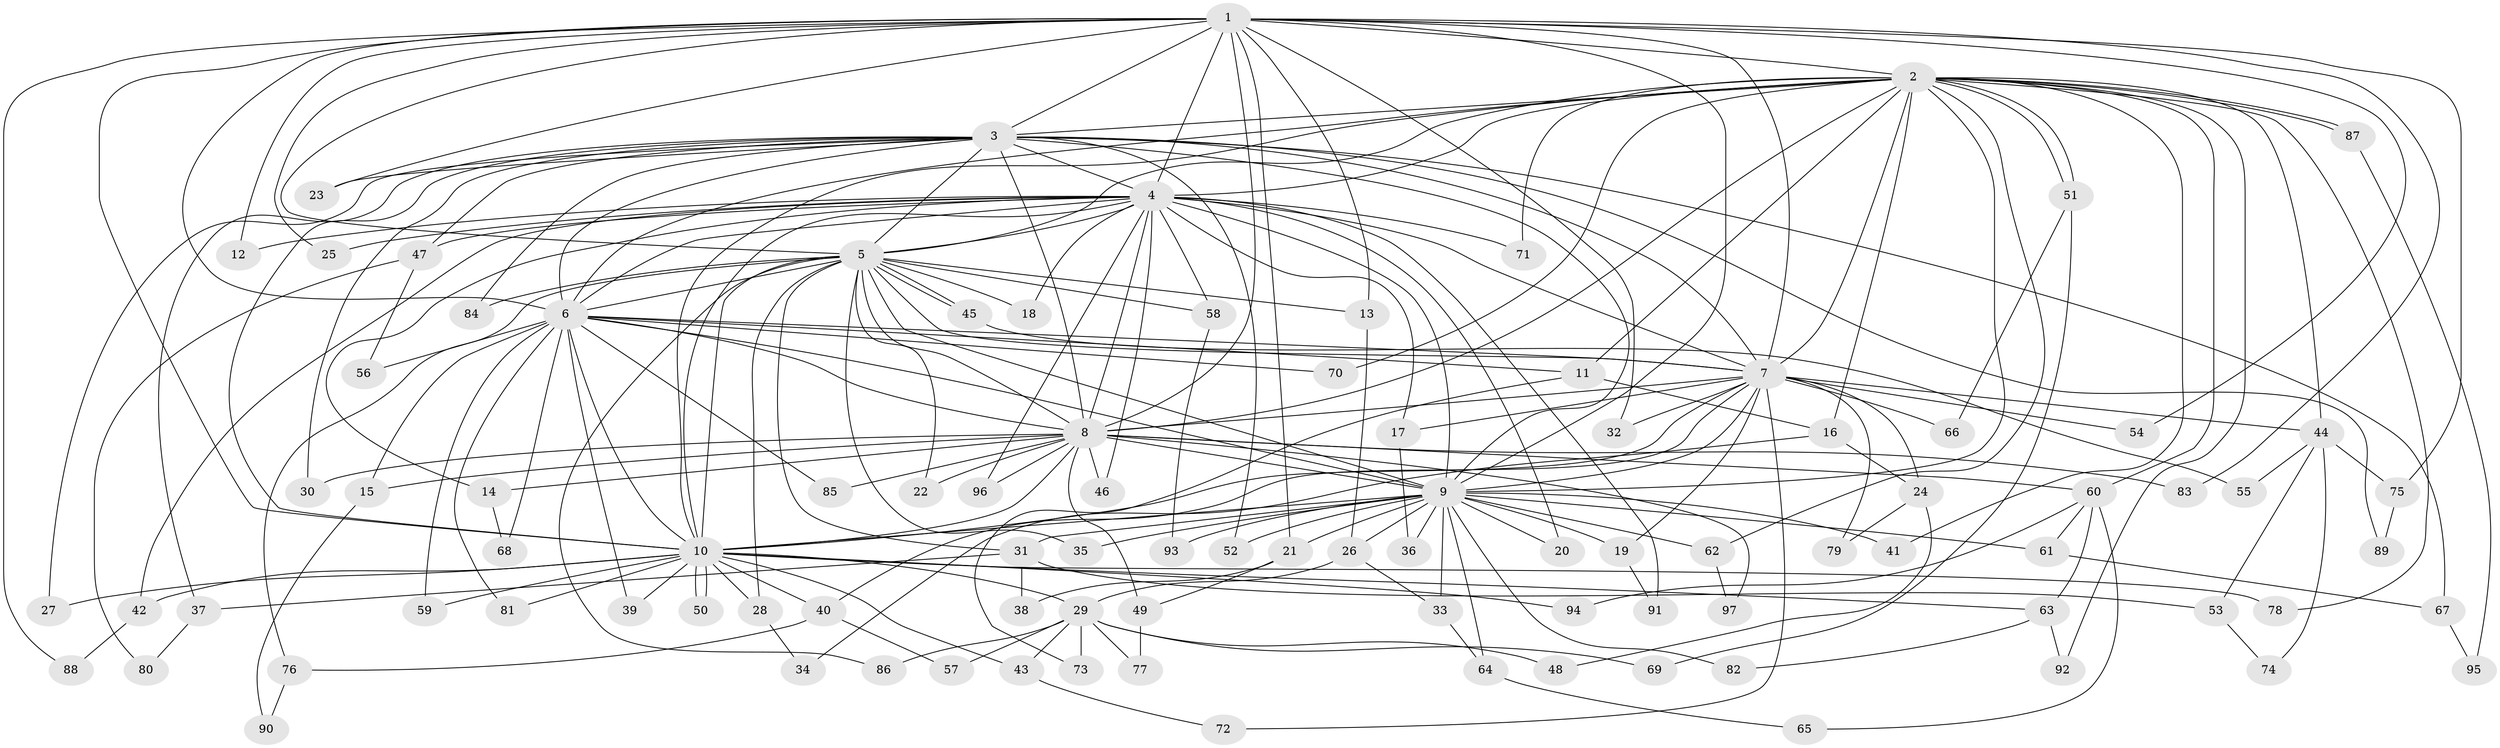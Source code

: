 // coarse degree distribution, {16: 0.029411764705882353, 18: 0.029411764705882353, 19: 0.014705882352941176, 14: 0.014705882352941176, 17: 0.014705882352941176, 22: 0.014705882352941176, 20: 0.014705882352941176, 11: 0.029411764705882353, 3: 0.22058823529411764, 4: 0.08823529411764706, 5: 0.029411764705882353, 2: 0.45588235294117646, 6: 0.029411764705882353, 1: 0.014705882352941176}
// Generated by graph-tools (version 1.1) at 2025/49/03/04/25 22:49:21]
// undirected, 97 vertices, 219 edges
graph export_dot {
  node [color=gray90,style=filled];
  1;
  2;
  3;
  4;
  5;
  6;
  7;
  8;
  9;
  10;
  11;
  12;
  13;
  14;
  15;
  16;
  17;
  18;
  19;
  20;
  21;
  22;
  23;
  24;
  25;
  26;
  27;
  28;
  29;
  30;
  31;
  32;
  33;
  34;
  35;
  36;
  37;
  38;
  39;
  40;
  41;
  42;
  43;
  44;
  45;
  46;
  47;
  48;
  49;
  50;
  51;
  52;
  53;
  54;
  55;
  56;
  57;
  58;
  59;
  60;
  61;
  62;
  63;
  64;
  65;
  66;
  67;
  68;
  69;
  70;
  71;
  72;
  73;
  74;
  75;
  76;
  77;
  78;
  79;
  80;
  81;
  82;
  83;
  84;
  85;
  86;
  87;
  88;
  89;
  90;
  91;
  92;
  93;
  94;
  95;
  96;
  97;
  1 -- 2;
  1 -- 3;
  1 -- 4;
  1 -- 5;
  1 -- 6;
  1 -- 7;
  1 -- 8;
  1 -- 9;
  1 -- 10;
  1 -- 12;
  1 -- 13;
  1 -- 21;
  1 -- 23;
  1 -- 25;
  1 -- 32;
  1 -- 54;
  1 -- 75;
  1 -- 83;
  1 -- 88;
  2 -- 3;
  2 -- 4;
  2 -- 5;
  2 -- 6;
  2 -- 7;
  2 -- 8;
  2 -- 9;
  2 -- 10;
  2 -- 11;
  2 -- 16;
  2 -- 41;
  2 -- 44;
  2 -- 51;
  2 -- 51;
  2 -- 60;
  2 -- 62;
  2 -- 70;
  2 -- 71;
  2 -- 78;
  2 -- 87;
  2 -- 87;
  2 -- 92;
  3 -- 4;
  3 -- 5;
  3 -- 6;
  3 -- 7;
  3 -- 8;
  3 -- 9;
  3 -- 10;
  3 -- 23;
  3 -- 27;
  3 -- 30;
  3 -- 37;
  3 -- 47;
  3 -- 52;
  3 -- 67;
  3 -- 84;
  3 -- 89;
  4 -- 5;
  4 -- 6;
  4 -- 7;
  4 -- 8;
  4 -- 9;
  4 -- 10;
  4 -- 12;
  4 -- 14;
  4 -- 17;
  4 -- 18;
  4 -- 20;
  4 -- 25;
  4 -- 42;
  4 -- 46;
  4 -- 47;
  4 -- 58;
  4 -- 71;
  4 -- 91;
  4 -- 96;
  5 -- 6;
  5 -- 7;
  5 -- 8;
  5 -- 9;
  5 -- 10;
  5 -- 13;
  5 -- 18;
  5 -- 22;
  5 -- 28;
  5 -- 31;
  5 -- 35;
  5 -- 45;
  5 -- 45;
  5 -- 58;
  5 -- 76;
  5 -- 84;
  5 -- 86;
  6 -- 7;
  6 -- 8;
  6 -- 9;
  6 -- 10;
  6 -- 11;
  6 -- 15;
  6 -- 39;
  6 -- 56;
  6 -- 59;
  6 -- 68;
  6 -- 70;
  6 -- 81;
  6 -- 85;
  7 -- 8;
  7 -- 9;
  7 -- 10;
  7 -- 17;
  7 -- 19;
  7 -- 24;
  7 -- 32;
  7 -- 40;
  7 -- 44;
  7 -- 54;
  7 -- 66;
  7 -- 72;
  7 -- 79;
  8 -- 9;
  8 -- 10;
  8 -- 14;
  8 -- 15;
  8 -- 22;
  8 -- 30;
  8 -- 46;
  8 -- 49;
  8 -- 60;
  8 -- 83;
  8 -- 85;
  8 -- 96;
  8 -- 97;
  9 -- 10;
  9 -- 19;
  9 -- 20;
  9 -- 21;
  9 -- 26;
  9 -- 31;
  9 -- 33;
  9 -- 35;
  9 -- 36;
  9 -- 41;
  9 -- 52;
  9 -- 61;
  9 -- 62;
  9 -- 64;
  9 -- 82;
  9 -- 93;
  10 -- 27;
  10 -- 28;
  10 -- 29;
  10 -- 39;
  10 -- 40;
  10 -- 42;
  10 -- 43;
  10 -- 50;
  10 -- 50;
  10 -- 59;
  10 -- 63;
  10 -- 78;
  10 -- 81;
  10 -- 94;
  11 -- 16;
  11 -- 73;
  13 -- 26;
  14 -- 68;
  15 -- 90;
  16 -- 24;
  16 -- 34;
  17 -- 36;
  19 -- 91;
  21 -- 38;
  21 -- 49;
  24 -- 48;
  24 -- 79;
  26 -- 29;
  26 -- 33;
  28 -- 34;
  29 -- 43;
  29 -- 48;
  29 -- 57;
  29 -- 69;
  29 -- 73;
  29 -- 77;
  29 -- 86;
  31 -- 37;
  31 -- 38;
  31 -- 53;
  33 -- 64;
  37 -- 80;
  40 -- 57;
  40 -- 76;
  42 -- 88;
  43 -- 72;
  44 -- 53;
  44 -- 55;
  44 -- 74;
  44 -- 75;
  45 -- 55;
  47 -- 56;
  47 -- 80;
  49 -- 77;
  51 -- 66;
  51 -- 69;
  53 -- 74;
  58 -- 93;
  60 -- 61;
  60 -- 63;
  60 -- 65;
  60 -- 94;
  61 -- 67;
  62 -- 97;
  63 -- 82;
  63 -- 92;
  64 -- 65;
  67 -- 95;
  75 -- 89;
  76 -- 90;
  87 -- 95;
}
